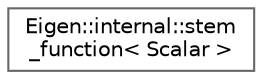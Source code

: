 digraph "类继承关系图"
{
 // LATEX_PDF_SIZE
  bgcolor="transparent";
  edge [fontname=Helvetica,fontsize=10,labelfontname=Helvetica,labelfontsize=10];
  node [fontname=Helvetica,fontsize=10,shape=box,height=0.2,width=0.4];
  rankdir="LR";
  Node0 [id="Node000000",label="Eigen::internal::stem\l_function\< Scalar \>",height=0.2,width=0.4,color="grey40", fillcolor="white", style="filled",URL="$struct_eigen_1_1internal_1_1stem__function.html",tooltip=" "];
}
